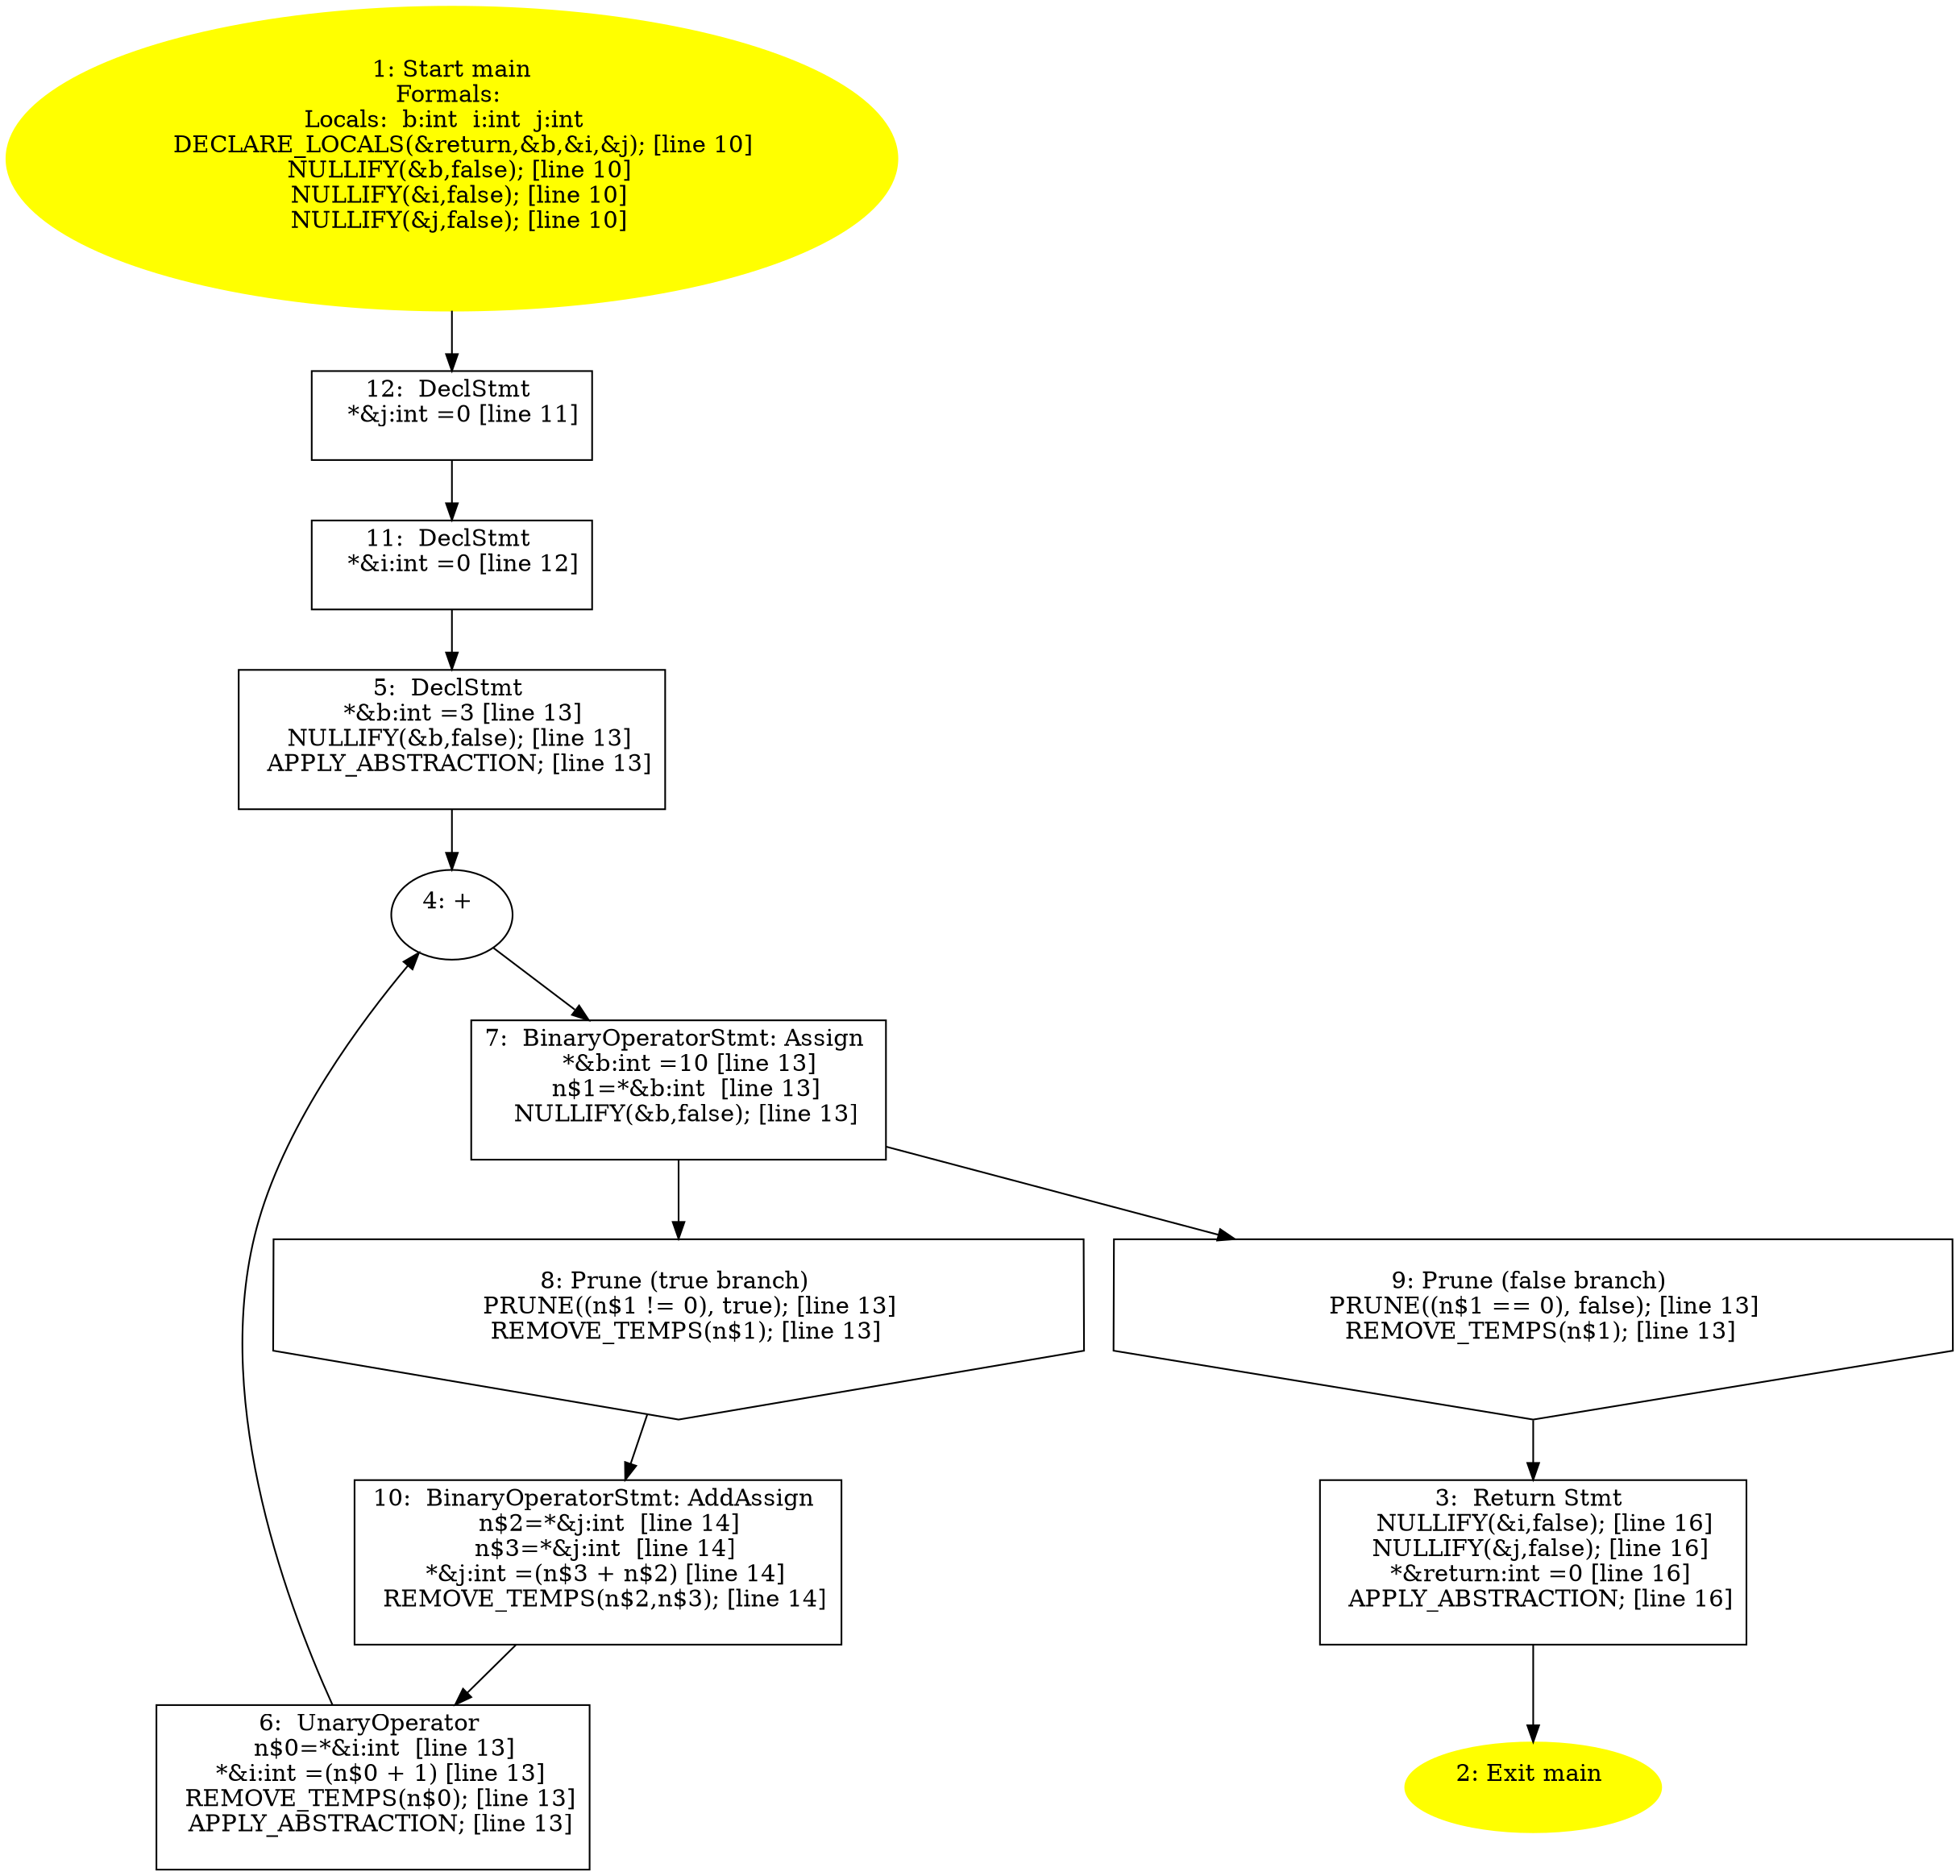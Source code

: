 digraph iCFG {
12 [label="12:  DeclStmt \n   *&j:int =0 [line 11]\n " shape="box"]
	

	 12 -> 11 ;
11 [label="11:  DeclStmt \n   *&i:int =0 [line 12]\n " shape="box"]
	

	 11 -> 5 ;
10 [label="10:  BinaryOperatorStmt: AddAssign \n   n$2=*&j:int  [line 14]\n  n$3=*&j:int  [line 14]\n  *&j:int =(n$3 + n$2) [line 14]\n  REMOVE_TEMPS(n$2,n$3); [line 14]\n " shape="box"]
	

	 10 -> 6 ;
9 [label="9: Prune (false branch) \n   PRUNE((n$1 == 0), false); [line 13]\n  REMOVE_TEMPS(n$1); [line 13]\n " shape="invhouse"]
	

	 9 -> 3 ;
8 [label="8: Prune (true branch) \n   PRUNE((n$1 != 0), true); [line 13]\n  REMOVE_TEMPS(n$1); [line 13]\n " shape="invhouse"]
	

	 8 -> 10 ;
7 [label="7:  BinaryOperatorStmt: Assign \n   *&b:int =10 [line 13]\n  n$1=*&b:int  [line 13]\n  NULLIFY(&b,false); [line 13]\n " shape="box"]
	

	 7 -> 8 ;
	 7 -> 9 ;
6 [label="6:  UnaryOperator \n   n$0=*&i:int  [line 13]\n  *&i:int =(n$0 + 1) [line 13]\n  REMOVE_TEMPS(n$0); [line 13]\n  APPLY_ABSTRACTION; [line 13]\n " shape="box"]
	

	 6 -> 4 ;
5 [label="5:  DeclStmt \n   *&b:int =3 [line 13]\n  NULLIFY(&b,false); [line 13]\n  APPLY_ABSTRACTION; [line 13]\n " shape="box"]
	

	 5 -> 4 ;
4 [label="4: + \n  " ]
	

	 4 -> 7 ;
3 [label="3:  Return Stmt \n   NULLIFY(&i,false); [line 16]\n  NULLIFY(&j,false); [line 16]\n  *&return:int =0 [line 16]\n  APPLY_ABSTRACTION; [line 16]\n " shape="box"]
	

	 3 -> 2 ;
2 [label="2: Exit main \n  " color=yellow style=filled]
	

1 [label="1: Start main\nFormals: \nLocals:  b:int  i:int  j:int  \n   DECLARE_LOCALS(&return,&b,&i,&j); [line 10]\n  NULLIFY(&b,false); [line 10]\n  NULLIFY(&i,false); [line 10]\n  NULLIFY(&j,false); [line 10]\n " color=yellow style=filled]
	

	 1 -> 12 ;
}
